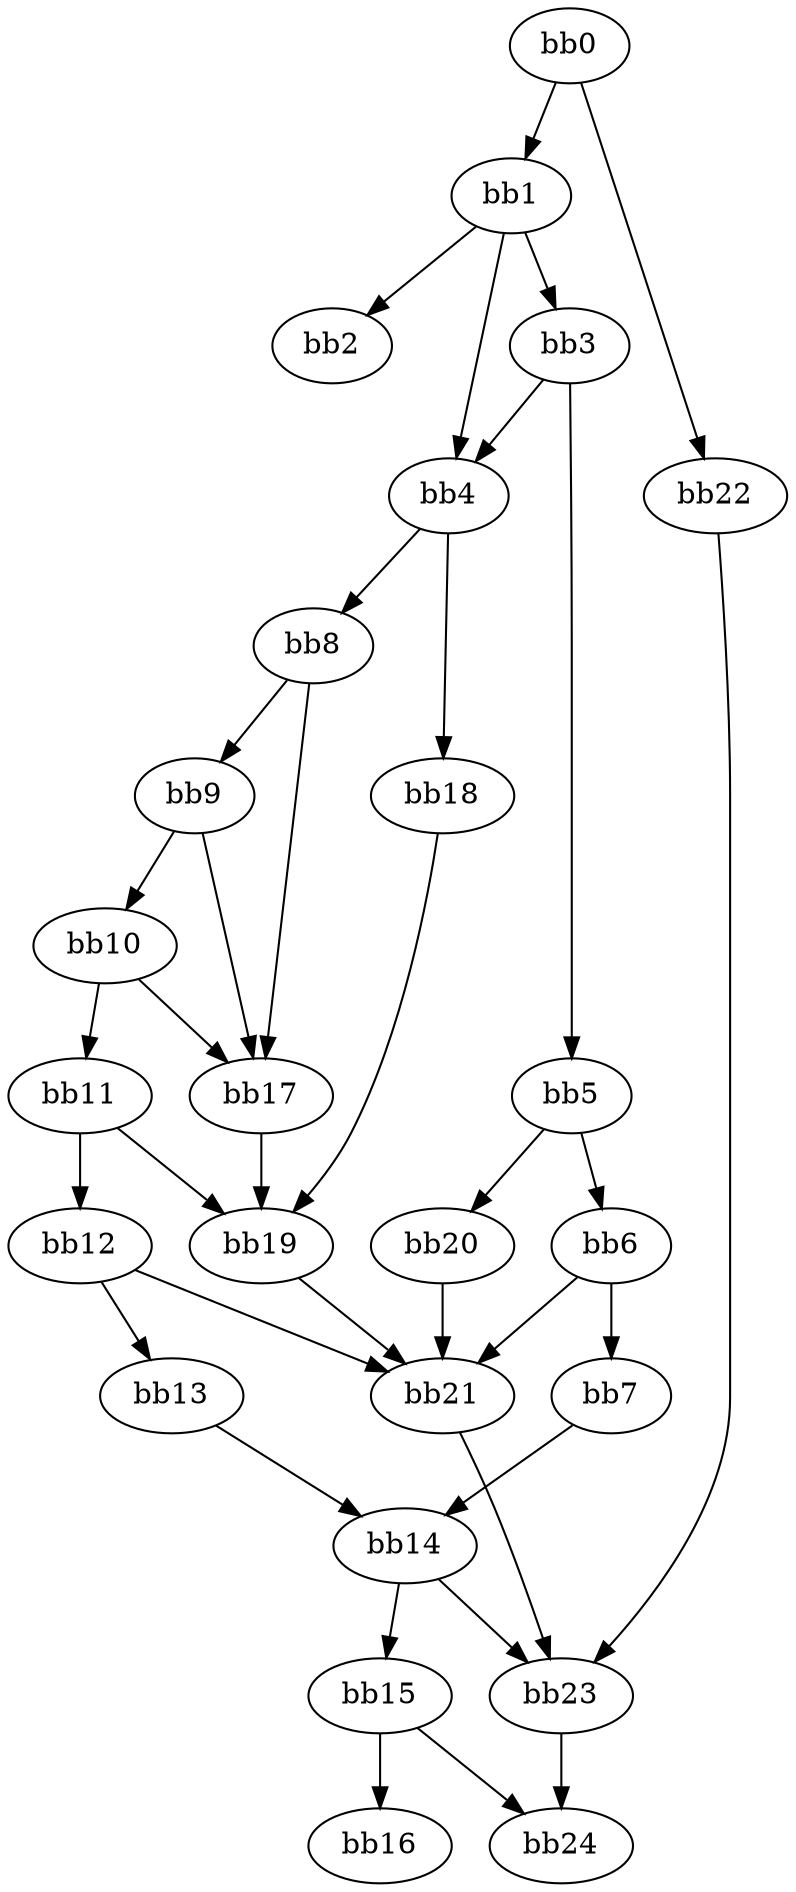 digraph {
    0 [ label = "bb0\l" ]
    1 [ label = "bb1\l" ]
    2 [ label = "bb2\l" ]
    3 [ label = "bb3\l" ]
    4 [ label = "bb4\l" ]
    5 [ label = "bb5\l" ]
    6 [ label = "bb6\l" ]
    7 [ label = "bb7\l" ]
    8 [ label = "bb8\l" ]
    9 [ label = "bb9\l" ]
    10 [ label = "bb10\l" ]
    11 [ label = "bb11\l" ]
    12 [ label = "bb12\l" ]
    13 [ label = "bb13\l" ]
    14 [ label = "bb14\l" ]
    15 [ label = "bb15\l" ]
    16 [ label = "bb16\l" ]
    17 [ label = "bb17\l" ]
    18 [ label = "bb18\l" ]
    19 [ label = "bb19\l" ]
    20 [ label = "bb20\l" ]
    21 [ label = "bb21\l" ]
    22 [ label = "bb22\l" ]
    23 [ label = "bb23\l" ]
    24 [ label = "bb24\l" ]
    0 -> 1 [ ]
    0 -> 22 [ ]
    1 -> 2 [ ]
    1 -> 3 [ ]
    1 -> 4 [ ]
    3 -> 4 [ ]
    3 -> 5 [ ]
    4 -> 8 [ ]
    4 -> 18 [ ]
    5 -> 6 [ ]
    5 -> 20 [ ]
    6 -> 7 [ ]
    6 -> 21 [ ]
    7 -> 14 [ ]
    8 -> 9 [ ]
    8 -> 17 [ ]
    9 -> 10 [ ]
    9 -> 17 [ ]
    10 -> 11 [ ]
    10 -> 17 [ ]
    11 -> 12 [ ]
    11 -> 19 [ ]
    12 -> 13 [ ]
    12 -> 21 [ ]
    13 -> 14 [ ]
    14 -> 15 [ ]
    14 -> 23 [ ]
    15 -> 16 [ ]
    15 -> 24 [ ]
    17 -> 19 [ ]
    18 -> 19 [ ]
    19 -> 21 [ ]
    20 -> 21 [ ]
    21 -> 23 [ ]
    22 -> 23 [ ]
    23 -> 24 [ ]
}


